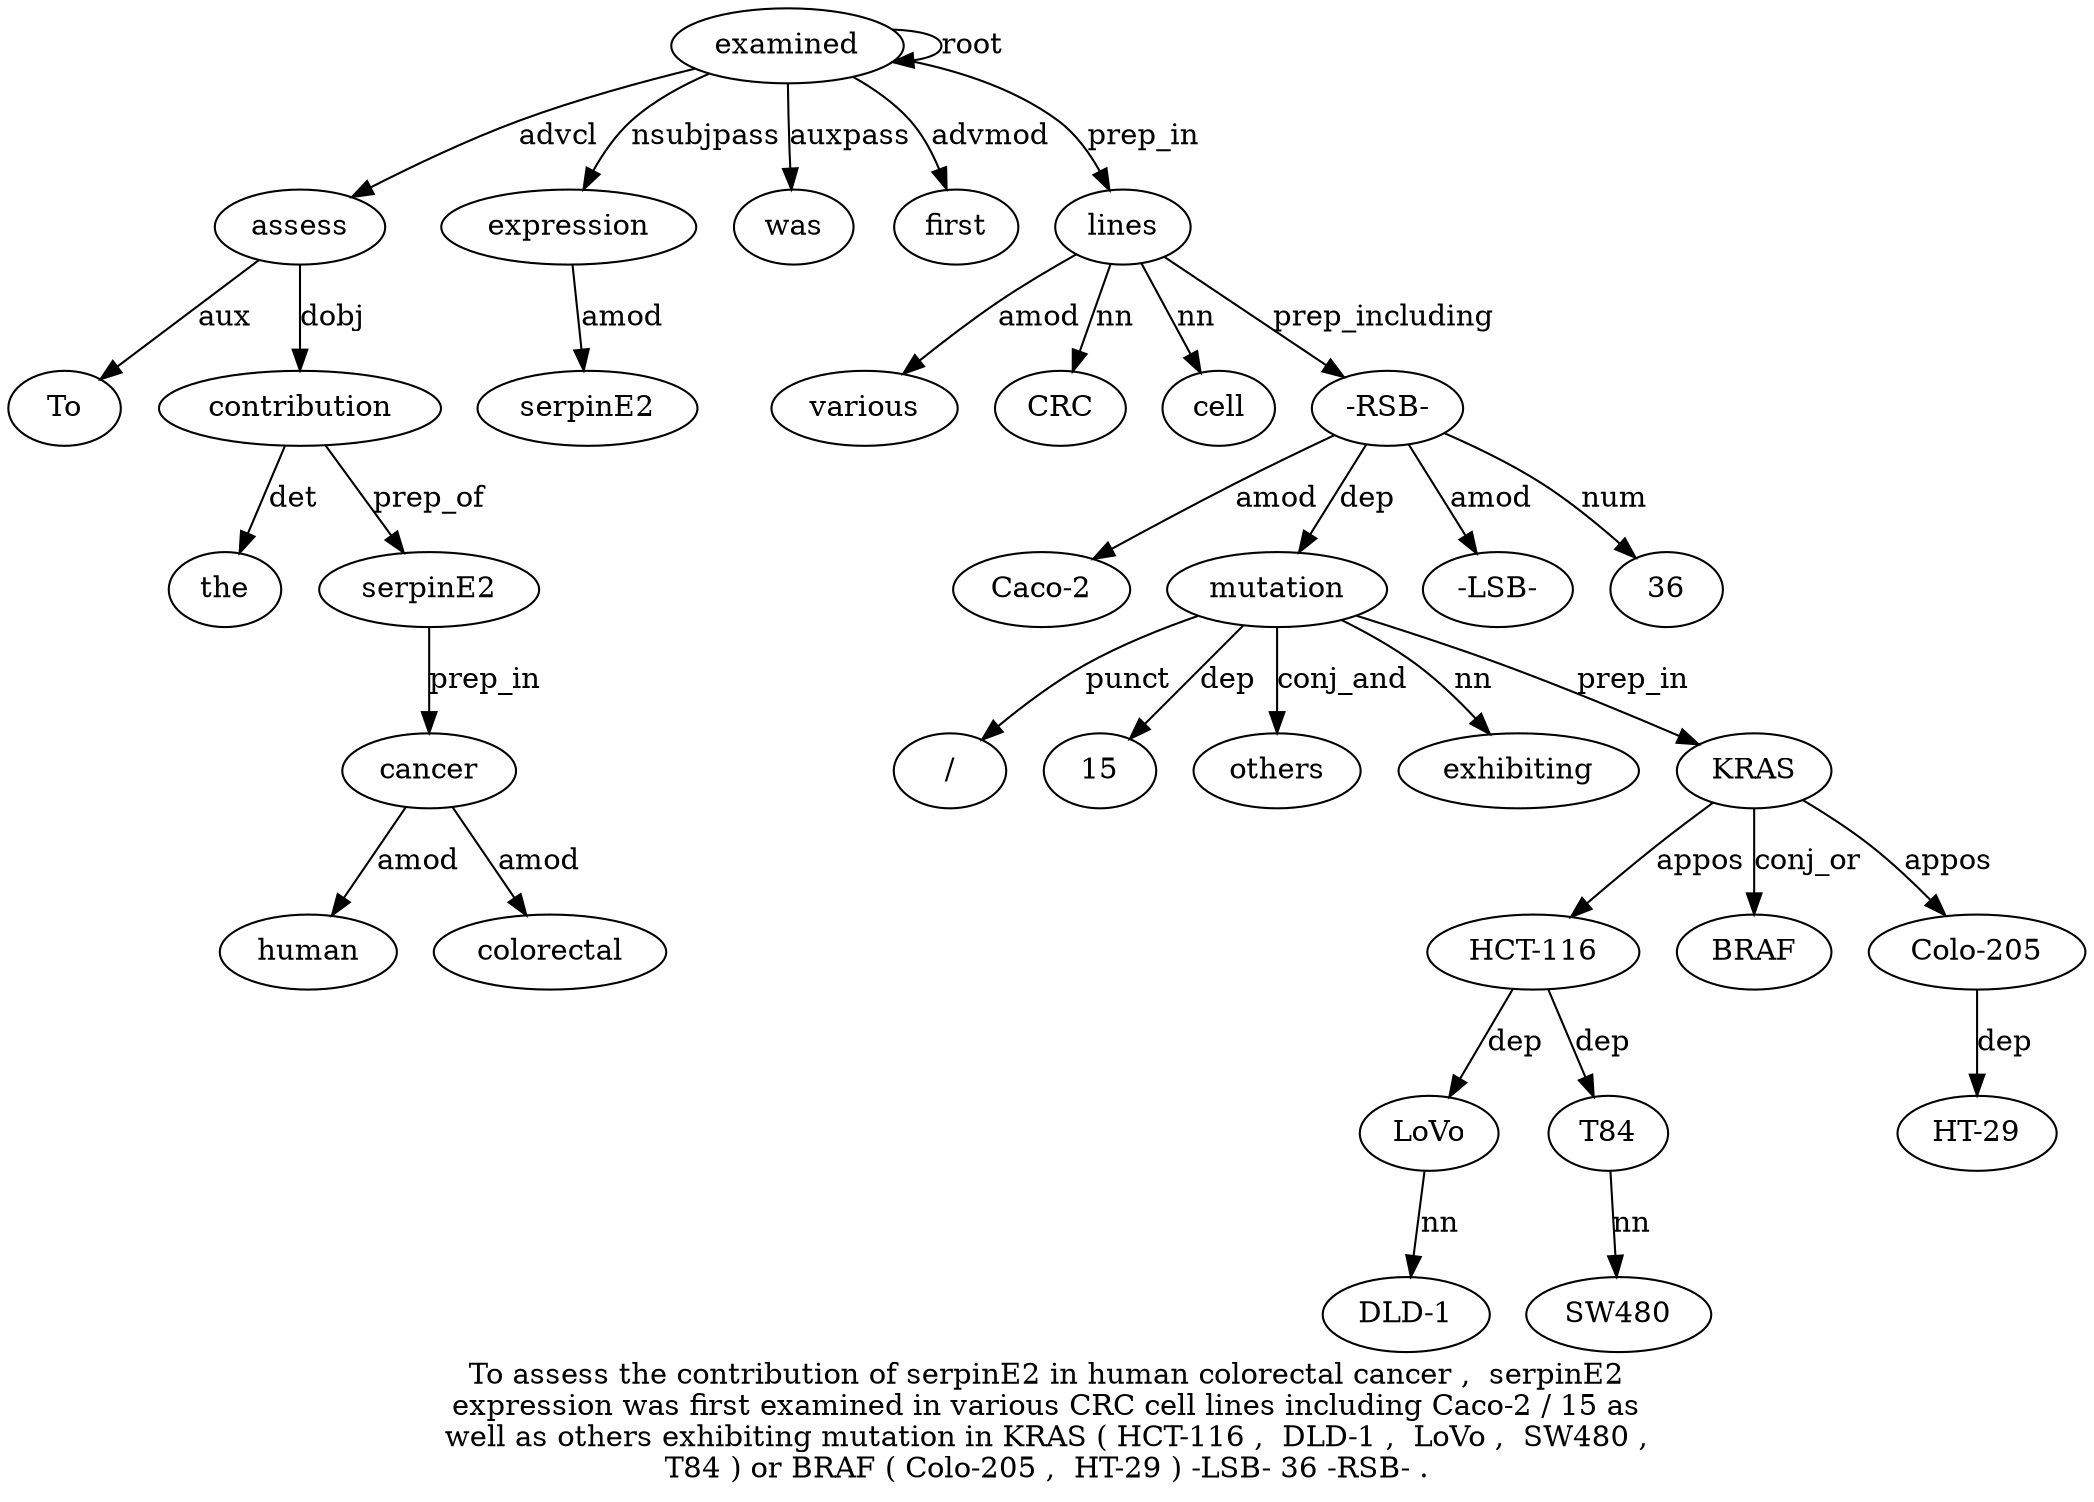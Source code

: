 digraph "To assess the contribution of serpinE2 in human colorectal cancer ,  serpinE2 expression was first examined in various CRC cell lines including Caco-2 / 15 as well as others exhibiting mutation in KRAS ( HCT-116 ,  DLD-1 ,  LoVo ,  SW480 ,  T84 ) or BRAF ( Colo-205 ,  HT-29 ) -LSB- 36 -RSB- ." {
label="To assess the contribution of serpinE2 in human colorectal cancer ,  serpinE2
expression was first examined in various CRC cell lines including Caco-2 / 15 as
well as others exhibiting mutation in KRAS ( HCT-116 ,  DLD-1 ,  LoVo ,  SW480 ,
T84 ) or BRAF ( Colo-205 ,  HT-29 ) -LSB- 36 -RSB- .";
assess2 [style=filled, fillcolor=white, label=assess];
To1 [style=filled, fillcolor=white, label=To];
assess2 -> To1  [label=aux];
examined16 [style=filled, fillcolor=white, label=examined];
examined16 -> assess2  [label=advcl];
contribution4 [style=filled, fillcolor=white, label=contribution];
the3 [style=filled, fillcolor=white, label=the];
contribution4 -> the3  [label=det];
assess2 -> contribution4  [label=dobj];
serpinE26 [style=filled, fillcolor=white, label=serpinE2];
contribution4 -> serpinE26  [label=prep_of];
cancer10 [style=filled, fillcolor=white, label=cancer];
human8 [style=filled, fillcolor=white, label=human];
cancer10 -> human8  [label=amod];
colorectal9 [style=filled, fillcolor=white, label=colorectal];
cancer10 -> colorectal9  [label=amod];
serpinE26 -> cancer10  [label=prep_in];
expression13 [style=filled, fillcolor=white, label=expression];
serpinE21 [style=filled, fillcolor=white, label=serpinE2];
expression13 -> serpinE21  [label=amod];
examined16 -> expression13  [label=nsubjpass];
was14 [style=filled, fillcolor=white, label=was];
examined16 -> was14  [label=auxpass];
first15 [style=filled, fillcolor=white, label=first];
examined16 -> first15  [label=advmod];
examined16 -> examined16  [label=root];
lines21 [style=filled, fillcolor=white, label=lines];
various18 [style=filled, fillcolor=white, label=various];
lines21 -> various18  [label=amod];
CRC19 [style=filled, fillcolor=white, label=CRC];
lines21 -> CRC19  [label=nn];
cell20 [style=filled, fillcolor=white, label=cell];
lines21 -> cell20  [label=nn];
examined16 -> lines21  [label=prep_in];
"-RSB-54" [style=filled, fillcolor=white, label="-RSB-"];
"Caco-23" [style=filled, fillcolor=white, label="Caco-2"];
"-RSB-54" -> "Caco-23"  [label=amod];
mutation31 [style=filled, fillcolor=white, label=mutation];
"/24" [style=filled, fillcolor=white, label="/"];
mutation31 -> "/24"  [label=punct];
152 [style=filled, fillcolor=white, label=15];
mutation31 -> 152  [label=dep];
others29 [style=filled, fillcolor=white, label=others];
mutation31 -> others29  [label=conj_and];
exhibiting30 [style=filled, fillcolor=white, label=exhibiting];
mutation31 -> exhibiting30  [label=nn];
"-RSB-54" -> mutation31  [label=dep];
KRAS33 [style=filled, fillcolor=white, label=KRAS];
mutation31 -> KRAS33  [label=prep_in];
"HCT-11635" [style=filled, fillcolor=white, label="HCT-116"];
KRAS33 -> "HCT-11635"  [label=appos];
LoVo39 [style=filled, fillcolor=white, label=LoVo];
"DLD-137" [style=filled, fillcolor=white, label="DLD-1"];
LoVo39 -> "DLD-137"  [label=nn];
"HCT-11635" -> LoVo39  [label=dep];
T8443 [style=filled, fillcolor=white, label=T84];
SW48041 [style=filled, fillcolor=white, label=SW480];
T8443 -> SW48041  [label=nn];
"HCT-11635" -> T8443  [label=dep];
BRAF46 [style=filled, fillcolor=white, label=BRAF];
KRAS33 -> BRAF46  [label=conj_or];
"Colo-20548" [style=filled, fillcolor=white, label="Colo-205"];
KRAS33 -> "Colo-20548"  [label=appos];
"HT-2950" [style=filled, fillcolor=white, label="HT-29"];
"Colo-20548" -> "HT-2950"  [label=dep];
"-LSB-52" [style=filled, fillcolor=white, label="-LSB-"];
"-RSB-54" -> "-LSB-52"  [label=amod];
365 [style=filled, fillcolor=white, label=36];
"-RSB-54" -> 365  [label=num];
lines21 -> "-RSB-54"  [label=prep_including];
}
